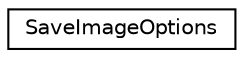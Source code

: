 digraph G
{
  edge [fontname="Helvetica",fontsize="10",labelfontname="Helvetica",labelfontsize="10"];
  node [fontname="Helvetica",fontsize="10",shape=record];
  rankdir=LR;
  Node1 [label="SaveImageOptions",height=0.2,width=0.4,color="black", fillcolor="white", style="filled",URL="$dd/dc2/structSaveImageOptions.html"];
}
